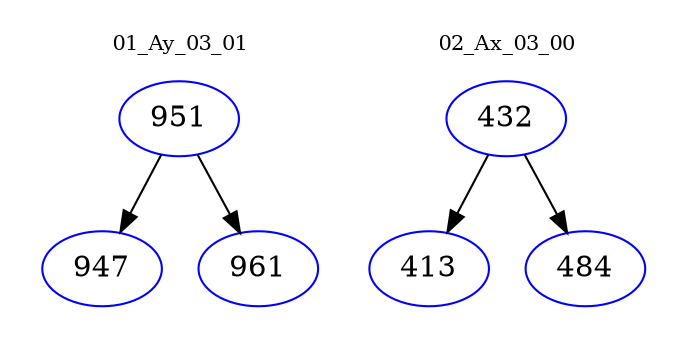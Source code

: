 digraph{
subgraph cluster_0 {
color = white
label = "01_Ay_03_01";
fontsize=10;
T0_951 [label="951", color="blue"]
T0_951 -> T0_947 [color="black"]
T0_947 [label="947", color="blue"]
T0_951 -> T0_961 [color="black"]
T0_961 [label="961", color="blue"]
}
subgraph cluster_1 {
color = white
label = "02_Ax_03_00";
fontsize=10;
T1_432 [label="432", color="blue"]
T1_432 -> T1_413 [color="black"]
T1_413 [label="413", color="blue"]
T1_432 -> T1_484 [color="black"]
T1_484 [label="484", color="blue"]
}
}
